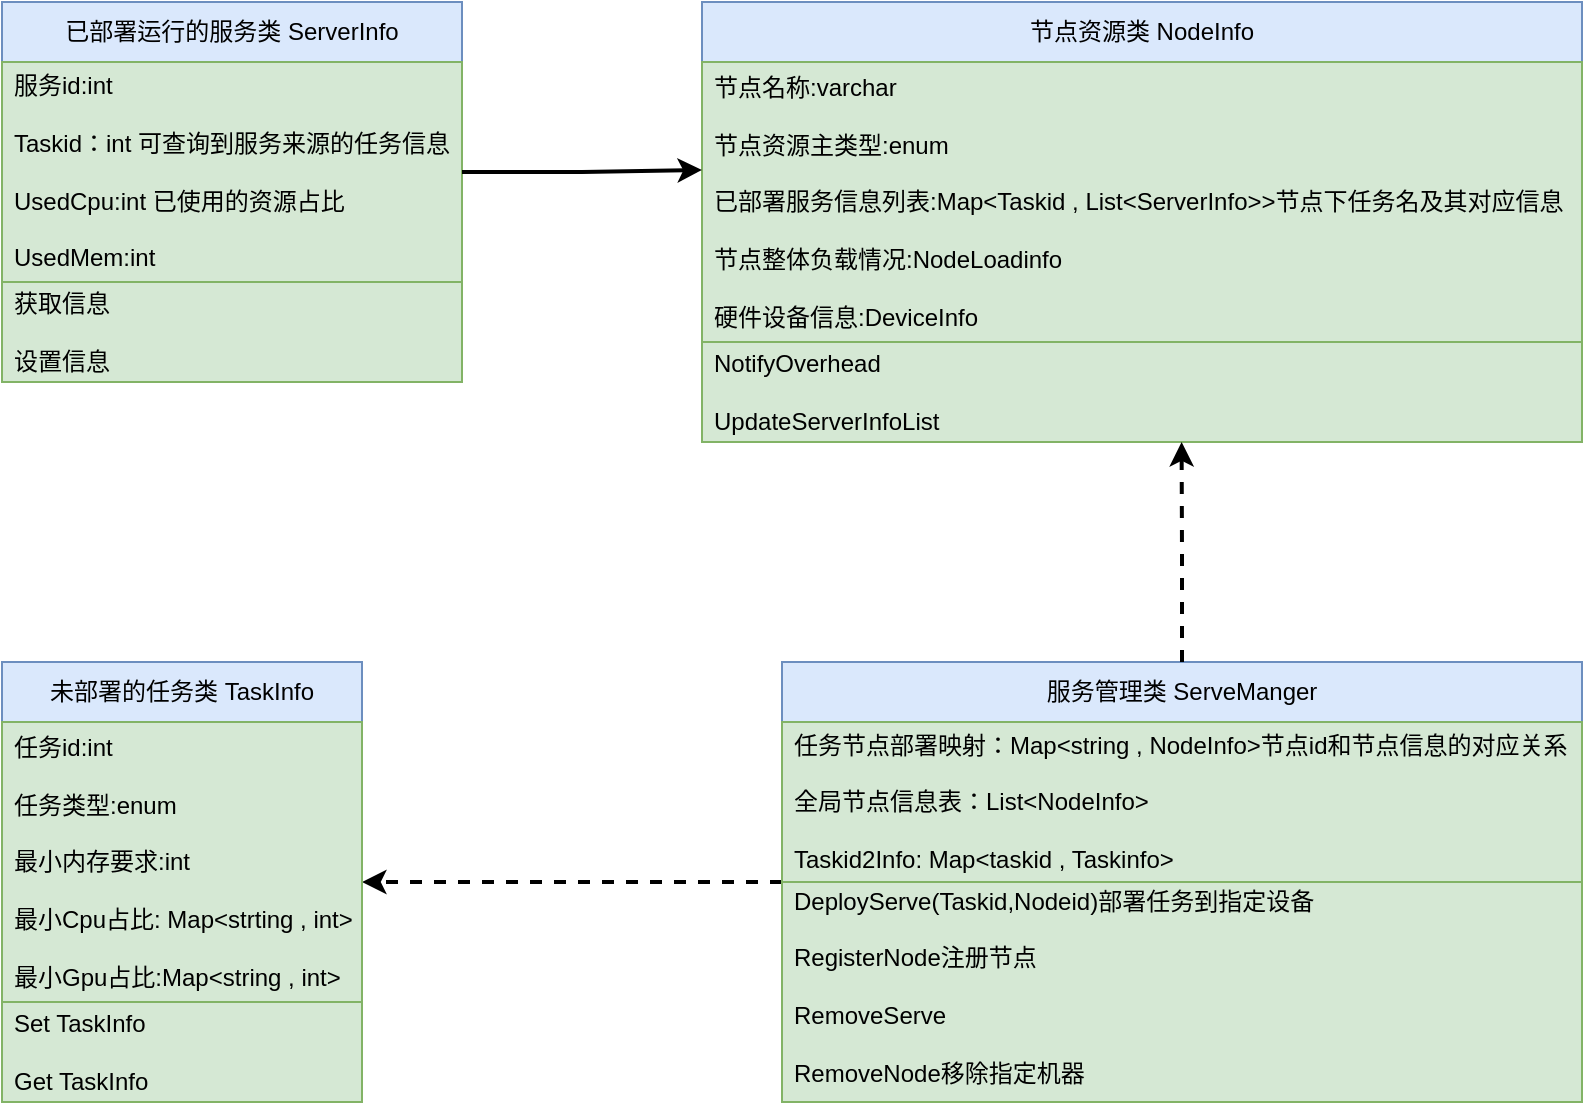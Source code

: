 <mxfile version="26.1.0">
  <diagram name="第 1 页" id="hCh8dY2c1LdicnGccTaG">
    <mxGraphModel dx="1235" dy="656" grid="1" gridSize="10" guides="1" tooltips="1" connect="1" arrows="1" fold="1" page="1" pageScale="1" pageWidth="827" pageHeight="1169" math="0" shadow="0">
      <root>
        <mxCell id="0" />
        <mxCell id="1" parent="0" />
        <mxCell id="Ax4CQ1fRWcPSmlp6R-Am-1" value="已部署运行的服务类 ServerInfo" style="swimlane;fontStyle=0;childLayout=stackLayout;horizontal=1;startSize=30;horizontalStack=0;resizeParent=1;resizeParentMax=0;resizeLast=0;collapsible=1;marginBottom=0;whiteSpace=wrap;html=1;fillColor=#dae8fc;strokeColor=#6c8ebf;" vertex="1" parent="1">
          <mxGeometry x="60" y="90" width="230" height="190" as="geometry" />
        </mxCell>
        <mxCell id="Ax4CQ1fRWcPSmlp6R-Am-2" value="&lt;div&gt;服务id:int&lt;/div&gt;&lt;div&gt;&lt;br&gt;&lt;/div&gt;&lt;div&gt;Taskid：int 可查询到服务来源的任务信息&lt;/div&gt;&lt;div&gt;&lt;br&gt;&lt;/div&gt;&lt;div&gt;UsedCpu:int 已使用的资源占比&lt;/div&gt;&lt;div&gt;&lt;br&gt;&lt;/div&gt;&lt;div&gt;UsedMem:int&lt;/div&gt;" style="text;strokeColor=#82b366;fillColor=#d5e8d4;align=left;verticalAlign=middle;spacingLeft=4;spacingRight=4;overflow=hidden;points=[[0,0.5],[1,0.5]];portConstraint=eastwest;rotatable=0;whiteSpace=wrap;html=1;" vertex="1" parent="Ax4CQ1fRWcPSmlp6R-Am-1">
          <mxGeometry y="30" width="230" height="110" as="geometry" />
        </mxCell>
        <mxCell id="Ax4CQ1fRWcPSmlp6R-Am-3" value="&lt;div&gt;获取信息&lt;/div&gt;&lt;div&gt;&lt;br&gt;&lt;/div&gt;&lt;div&gt;设置信息&lt;/div&gt;" style="text;strokeColor=#82b366;fillColor=#d5e8d4;align=left;verticalAlign=middle;spacingLeft=4;spacingRight=4;overflow=hidden;points=[[0,0.5],[1,0.5]];portConstraint=eastwest;rotatable=0;whiteSpace=wrap;html=1;" vertex="1" parent="Ax4CQ1fRWcPSmlp6R-Am-1">
          <mxGeometry y="140" width="230" height="50" as="geometry" />
        </mxCell>
        <mxCell id="Ax4CQ1fRWcPSmlp6R-Am-6" value="节点资源类 NodeInfo" style="swimlane;fontStyle=0;childLayout=stackLayout;horizontal=1;startSize=30;horizontalStack=0;resizeParent=1;resizeParentMax=0;resizeLast=0;collapsible=1;marginBottom=0;whiteSpace=wrap;html=1;fillColor=#dae8fc;strokeColor=#6c8ebf;" vertex="1" parent="1">
          <mxGeometry x="410" y="90" width="440" height="220" as="geometry" />
        </mxCell>
        <mxCell id="Ax4CQ1fRWcPSmlp6R-Am-7" value="&lt;div&gt;节点名称:varchar&lt;/div&gt;&lt;div&gt;&lt;br&gt;&lt;/div&gt;&lt;div&gt;节点资源主类型:enum&lt;/div&gt;&lt;div&gt;&lt;br&gt;&lt;/div&gt;&lt;div&gt;已部署服务信息列表:Map&amp;lt;Taskid , List&amp;lt;ServerInfo&amp;gt;&amp;gt;节点下任务名及其对应信息&lt;/div&gt;&lt;div&gt;&lt;br&gt;&lt;/div&gt;&lt;div&gt;节点整体负载情况:NodeLoadinfo&lt;/div&gt;&lt;div&gt;&lt;br&gt;&lt;/div&gt;&lt;div&gt;硬件设备信息:DeviceInfo&lt;/div&gt;" style="text;strokeColor=#82b366;fillColor=#d5e8d4;align=left;verticalAlign=middle;spacingLeft=4;spacingRight=4;overflow=hidden;points=[[0,0.5],[1,0.5]];portConstraint=eastwest;rotatable=0;whiteSpace=wrap;html=1;" vertex="1" parent="Ax4CQ1fRWcPSmlp6R-Am-6">
          <mxGeometry y="30" width="440" height="140" as="geometry" />
        </mxCell>
        <mxCell id="Ax4CQ1fRWcPSmlp6R-Am-8" value="&lt;div&gt;NotifyOverhead&lt;/div&gt;&lt;div&gt;&lt;br&gt;&lt;/div&gt;&lt;div&gt;UpdateServerInfoList&lt;/div&gt;" style="text;strokeColor=#82b366;fillColor=#d5e8d4;align=left;verticalAlign=middle;spacingLeft=4;spacingRight=4;overflow=hidden;points=[[0,0.5],[1,0.5]];portConstraint=eastwest;rotatable=0;whiteSpace=wrap;html=1;" vertex="1" parent="Ax4CQ1fRWcPSmlp6R-Am-6">
          <mxGeometry y="170" width="440" height="50" as="geometry" />
        </mxCell>
        <mxCell id="Ax4CQ1fRWcPSmlp6R-Am-20" style="edgeStyle=orthogonalEdgeStyle;rounded=0;orthogonalLoop=1;jettySize=auto;html=1;exitX=0;exitY=0.5;exitDx=0;exitDy=0;entryX=1;entryY=0.5;entryDx=0;entryDy=0;strokeWidth=2;dashed=1;" edge="1" parent="1" source="Ax4CQ1fRWcPSmlp6R-Am-10" target="Ax4CQ1fRWcPSmlp6R-Am-14">
          <mxGeometry relative="1" as="geometry" />
        </mxCell>
        <mxCell id="Ax4CQ1fRWcPSmlp6R-Am-10" value="服务管理类 ServeManger" style="swimlane;fontStyle=0;childLayout=stackLayout;horizontal=1;startSize=30;horizontalStack=0;resizeParent=1;resizeParentMax=0;resizeLast=0;collapsible=1;marginBottom=0;whiteSpace=wrap;html=1;fillColor=#dae8fc;strokeColor=#6c8ebf;" vertex="1" parent="1">
          <mxGeometry x="450" y="420" width="400" height="220" as="geometry" />
        </mxCell>
        <mxCell id="Ax4CQ1fRWcPSmlp6R-Am-11" value="&lt;div&gt;任务节点部署映射：Map&amp;lt;string , NodeInfo&amp;gt;节点id和节点信息的对应关系&lt;/div&gt;&lt;div&gt;&lt;br&gt;&lt;/div&gt;&lt;div&gt;全局节点信息表：List&amp;lt;NodeInfo&amp;gt;&lt;/div&gt;&lt;div&gt;&lt;br&gt;&lt;/div&gt;&lt;div&gt;Taskid2Info: Map&amp;lt;taskid , Taskinfo&amp;gt;&lt;/div&gt;" style="text;strokeColor=#82b366;fillColor=#d5e8d4;align=left;verticalAlign=middle;spacingLeft=4;spacingRight=4;overflow=hidden;points=[[0,0.5],[1,0.5]];portConstraint=eastwest;rotatable=0;whiteSpace=wrap;html=1;" vertex="1" parent="Ax4CQ1fRWcPSmlp6R-Am-10">
          <mxGeometry y="30" width="400" height="80" as="geometry" />
        </mxCell>
        <mxCell id="Ax4CQ1fRWcPSmlp6R-Am-12" value="&lt;div&gt;DeployServe(Taskid,Nodeid)部署任务到指定设备&lt;/div&gt;&lt;div&gt;&lt;br&gt;&lt;/div&gt;&lt;div&gt;RegisterNode注册节点&lt;/div&gt;&lt;div&gt;&lt;br&gt;&lt;/div&gt;&lt;div&gt;RemoveServe&lt;/div&gt;&lt;div&gt;&lt;br&gt;&lt;/div&gt;&lt;div&gt;RemoveNode移除指定机器&lt;/div&gt;&lt;div&gt;&lt;br&gt;&lt;/div&gt;&lt;div&gt;&lt;br&gt;&lt;/div&gt;" style="text;strokeColor=#82b366;fillColor=#d5e8d4;align=left;verticalAlign=middle;spacingLeft=4;spacingRight=4;overflow=hidden;points=[[0,0.5],[1,0.5]];portConstraint=eastwest;rotatable=0;whiteSpace=wrap;html=1;" vertex="1" parent="Ax4CQ1fRWcPSmlp6R-Am-10">
          <mxGeometry y="110" width="400" height="110" as="geometry" />
        </mxCell>
        <mxCell id="Ax4CQ1fRWcPSmlp6R-Am-14" value="未部署的任务类 TaskInfo" style="swimlane;fontStyle=0;childLayout=stackLayout;horizontal=1;startSize=30;horizontalStack=0;resizeParent=1;resizeParentMax=0;resizeLast=0;collapsible=1;marginBottom=0;whiteSpace=wrap;html=1;fillColor=#dae8fc;strokeColor=#6c8ebf;" vertex="1" parent="1">
          <mxGeometry x="60" y="420" width="180" height="220" as="geometry" />
        </mxCell>
        <mxCell id="Ax4CQ1fRWcPSmlp6R-Am-15" value="&lt;div&gt;任务id:int&lt;/div&gt;&lt;div&gt;&lt;br&gt;&lt;/div&gt;&lt;div&gt;任务类型:enum&lt;/div&gt;&lt;div&gt;&lt;br&gt;&lt;/div&gt;&lt;div&gt;最小内存要求:int &lt;br&gt;&lt;/div&gt;&lt;div&gt;&lt;br&gt;&lt;/div&gt;&lt;div&gt;最小Cpu占比: Map&amp;lt;strting , int&amp;gt;&lt;/div&gt;&lt;div&gt;&lt;br&gt;&lt;/div&gt;&lt;div&gt;最小Gpu占比:Map&amp;lt;string , int&amp;gt;&lt;/div&gt;" style="text;strokeColor=#82b366;fillColor=#d5e8d4;align=left;verticalAlign=middle;spacingLeft=4;spacingRight=4;overflow=hidden;points=[[0,0.5],[1,0.5]];portConstraint=eastwest;rotatable=0;whiteSpace=wrap;html=1;" vertex="1" parent="Ax4CQ1fRWcPSmlp6R-Am-14">
          <mxGeometry y="30" width="180" height="140" as="geometry" />
        </mxCell>
        <mxCell id="Ax4CQ1fRWcPSmlp6R-Am-16" value="&lt;div&gt;Set TaskInfo&lt;/div&gt;&lt;div&gt;&lt;br&gt;&lt;/div&gt;&lt;div&gt;Get TaskInfo&lt;/div&gt;" style="text;strokeColor=#82b366;fillColor=#d5e8d4;align=left;verticalAlign=middle;spacingLeft=4;spacingRight=4;overflow=hidden;points=[[0,0.5],[1,0.5]];portConstraint=eastwest;rotatable=0;whiteSpace=wrap;html=1;" vertex="1" parent="Ax4CQ1fRWcPSmlp6R-Am-14">
          <mxGeometry y="170" width="180" height="50" as="geometry" />
        </mxCell>
        <mxCell id="Ax4CQ1fRWcPSmlp6R-Am-18" style="edgeStyle=orthogonalEdgeStyle;rounded=0;orthogonalLoop=1;jettySize=auto;html=1;exitX=1;exitY=0.5;exitDx=0;exitDy=0;strokeWidth=2;" edge="1" parent="1" source="Ax4CQ1fRWcPSmlp6R-Am-2">
          <mxGeometry relative="1" as="geometry">
            <mxPoint x="410" y="174" as="targetPoint" />
          </mxGeometry>
        </mxCell>
        <mxCell id="Ax4CQ1fRWcPSmlp6R-Am-19" style="edgeStyle=orthogonalEdgeStyle;rounded=0;orthogonalLoop=1;jettySize=auto;html=1;exitX=0.5;exitY=0;exitDx=0;exitDy=0;entryX=0.545;entryY=1;entryDx=0;entryDy=0;entryPerimeter=0;strokeWidth=2;dashed=1;" edge="1" parent="1" source="Ax4CQ1fRWcPSmlp6R-Am-10" target="Ax4CQ1fRWcPSmlp6R-Am-8">
          <mxGeometry relative="1" as="geometry" />
        </mxCell>
      </root>
    </mxGraphModel>
  </diagram>
</mxfile>

